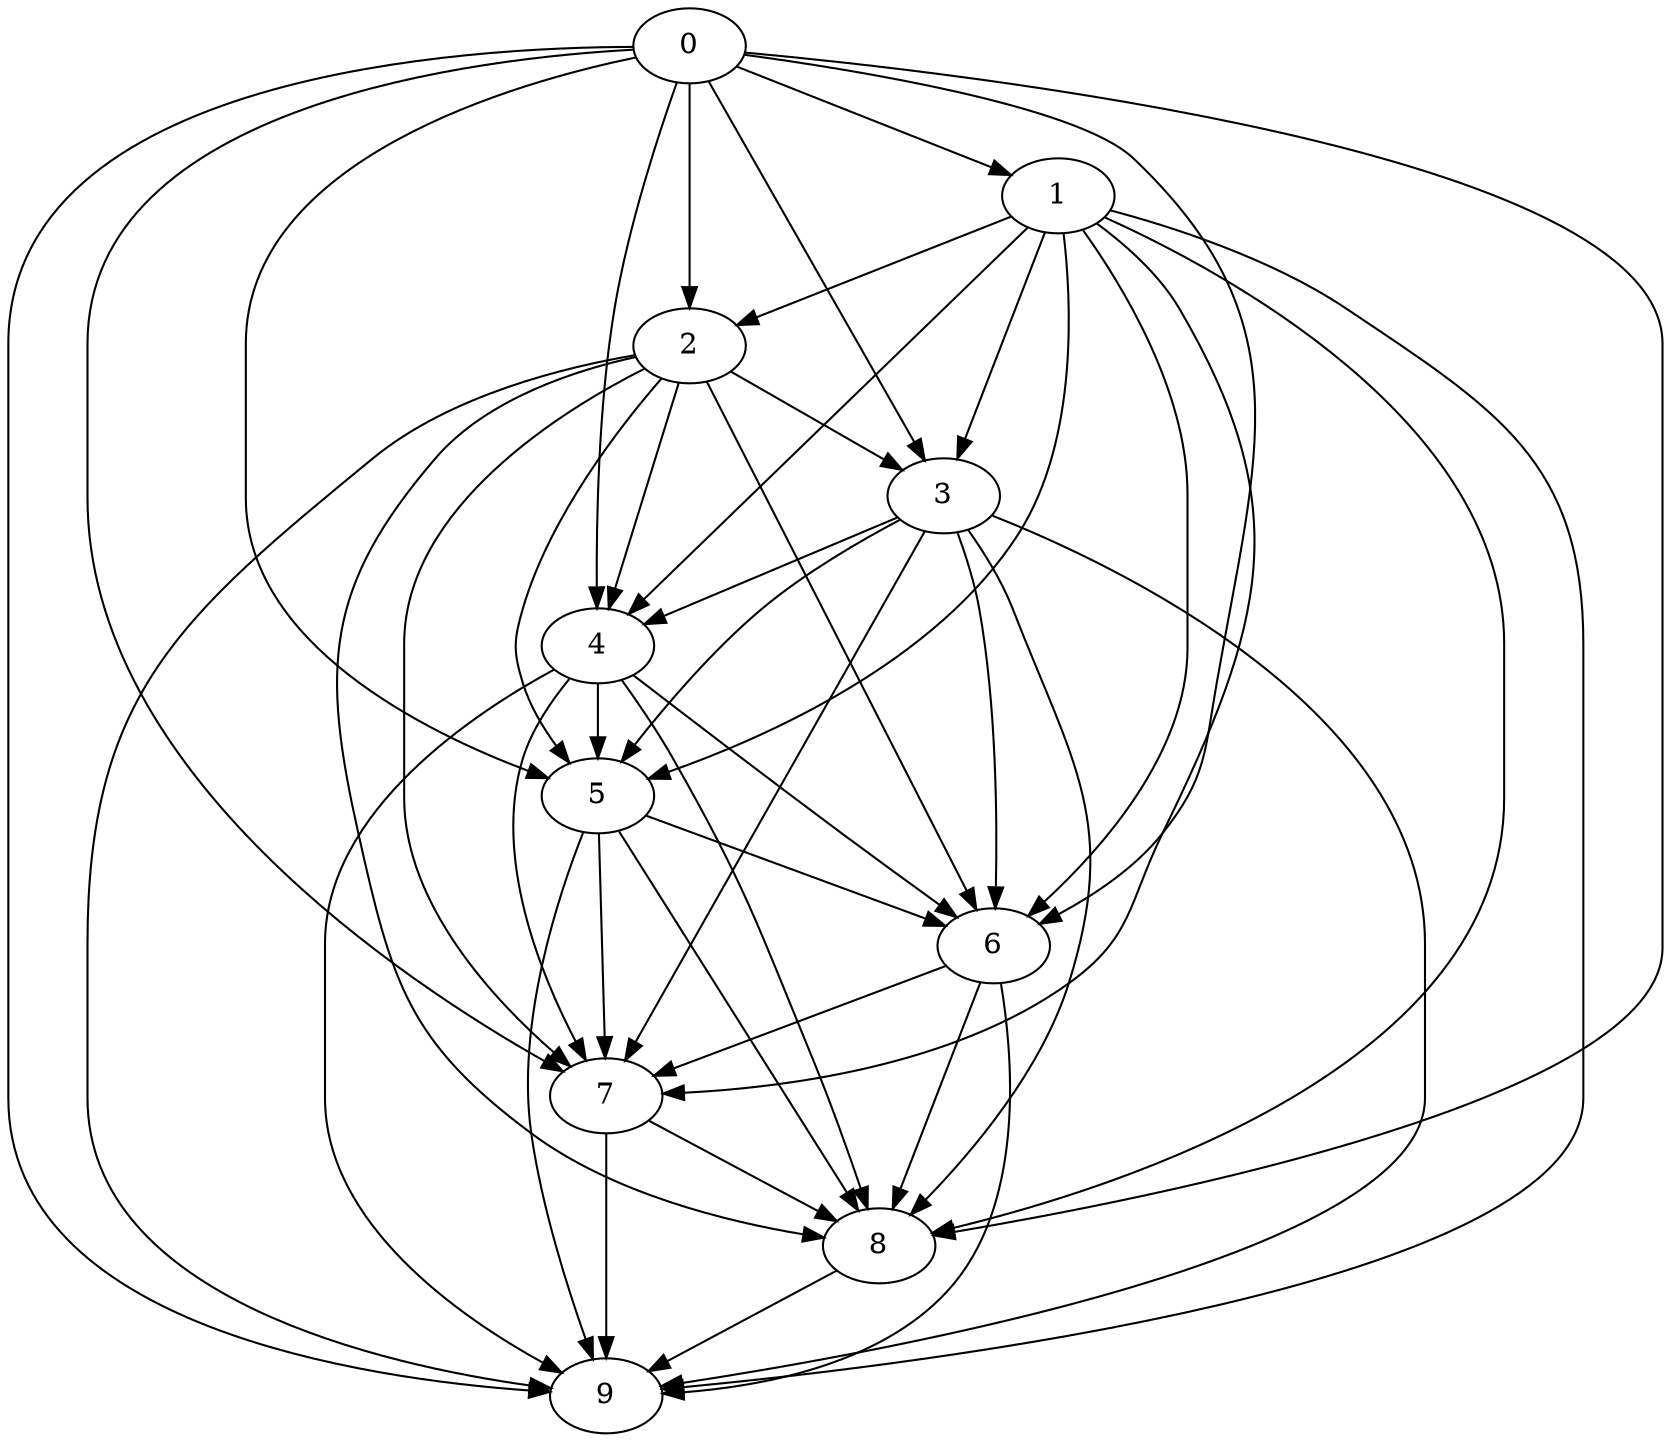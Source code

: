 digraph "Random_Nodes_10_Density_4.50_CCR_0.10_WeightType_Random#1" {
	graph ["Duplicate states"=0,
		GraphType=Random,
		"Max states in OPEN"=0,
		Modes="120000ms; topo-ordered tasks, ; Pruning: task equivalence, fixed order ready list, ; F-value: ; Optimisation: best schedule length (\
SL) optimisation on equal, ",
		NumberOfTasks=10,
		"Pruned using list schedule length"=1,
		"States removed from OPEN"=0,
		TargetSystem="Homogeneous-4",
		"Time to schedule (ms)"=96,
		"Total idle time"=0,
		"Total schedule length"=2792,
		"Total sequential time"=2792,
		"Total states created"=2
	];
	0	["Finish time"=147,
		Processor=0,
		"Start time"=0,
		Weight=147];
	1	["Finish time"=245,
		Processor=0,
		"Start time"=147,
		Weight=98];
	0 -> 1	[Weight=6];
	2	["Finish time"=539,
		Processor=0,
		"Start time"=245,
		Weight=294];
	0 -> 2	[Weight=4];
	3	["Finish time"=735,
		Processor=0,
		"Start time"=539,
		Weight=196];
	0 -> 3	[Weight=8];
	4	["Finish time"=1224,
		Processor=0,
		"Start time"=735,
		Weight=489];
	0 -> 4	[Weight=2];
	5	["Finish time"=1665,
		Processor=0,
		"Start time"=1224,
		Weight=441];
	0 -> 5	[Weight=10];
	6	["Finish time"=1910,
		Processor=0,
		"Start time"=1665,
		Weight=245];
	0 -> 6	[Weight=8];
	7	["Finish time"=2253,
		Processor=0,
		"Start time"=1910,
		Weight=343];
	0 -> 7	[Weight=5];
	8	["Finish time"=2351,
		Processor=0,
		"Start time"=2253,
		Weight=98];
	0 -> 8	[Weight=9];
	9	["Finish time"=2792,
		Processor=0,
		"Start time"=2351,
		Weight=441];
	0 -> 9	[Weight=9];
	1 -> 2	[Weight=6];
	1 -> 3	[Weight=4];
	1 -> 4	[Weight=4];
	1 -> 5	[Weight=6];
	1 -> 6	[Weight=10];
	1 -> 7	[Weight=7];
	1 -> 8	[Weight=2];
	1 -> 9	[Weight=7];
	2 -> 3	[Weight=7];
	2 -> 4	[Weight=10];
	2 -> 5	[Weight=8];
	2 -> 6	[Weight=10];
	2 -> 7	[Weight=8];
	2 -> 8	[Weight=10];
	2 -> 9	[Weight=4];
	3 -> 4	[Weight=8];
	3 -> 5	[Weight=3];
	3 -> 6	[Weight=5];
	3 -> 7	[Weight=4];
	3 -> 8	[Weight=2];
	3 -> 9	[Weight=3];
	4 -> 5	[Weight=10];
	4 -> 6	[Weight=2];
	4 -> 7	[Weight=3];
	4 -> 8	[Weight=6];
	4 -> 9	[Weight=7];
	5 -> 6	[Weight=2];
	5 -> 7	[Weight=6];
	5 -> 8	[Weight=5];
	5 -> 9	[Weight=3];
	6 -> 7	[Weight=9];
	6 -> 8	[Weight=7];
	6 -> 9	[Weight=5];
	7 -> 8	[Weight=7];
	7 -> 9	[Weight=10];
	8 -> 9	[Weight=8];
}
